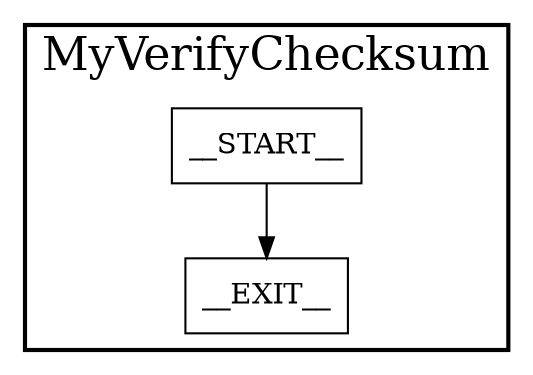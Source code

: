 digraph MyVerifyChecksum {
subgraph cluster {
graph [
fontsize="22pt", label=MyVerifyChecksum, style=bold];
0[label=__START__, margin="", shape=rectangle, style=solid];
1[label=__EXIT__, margin="", shape=rectangle, style=solid];
0 -> 1[label=""];
}
}
